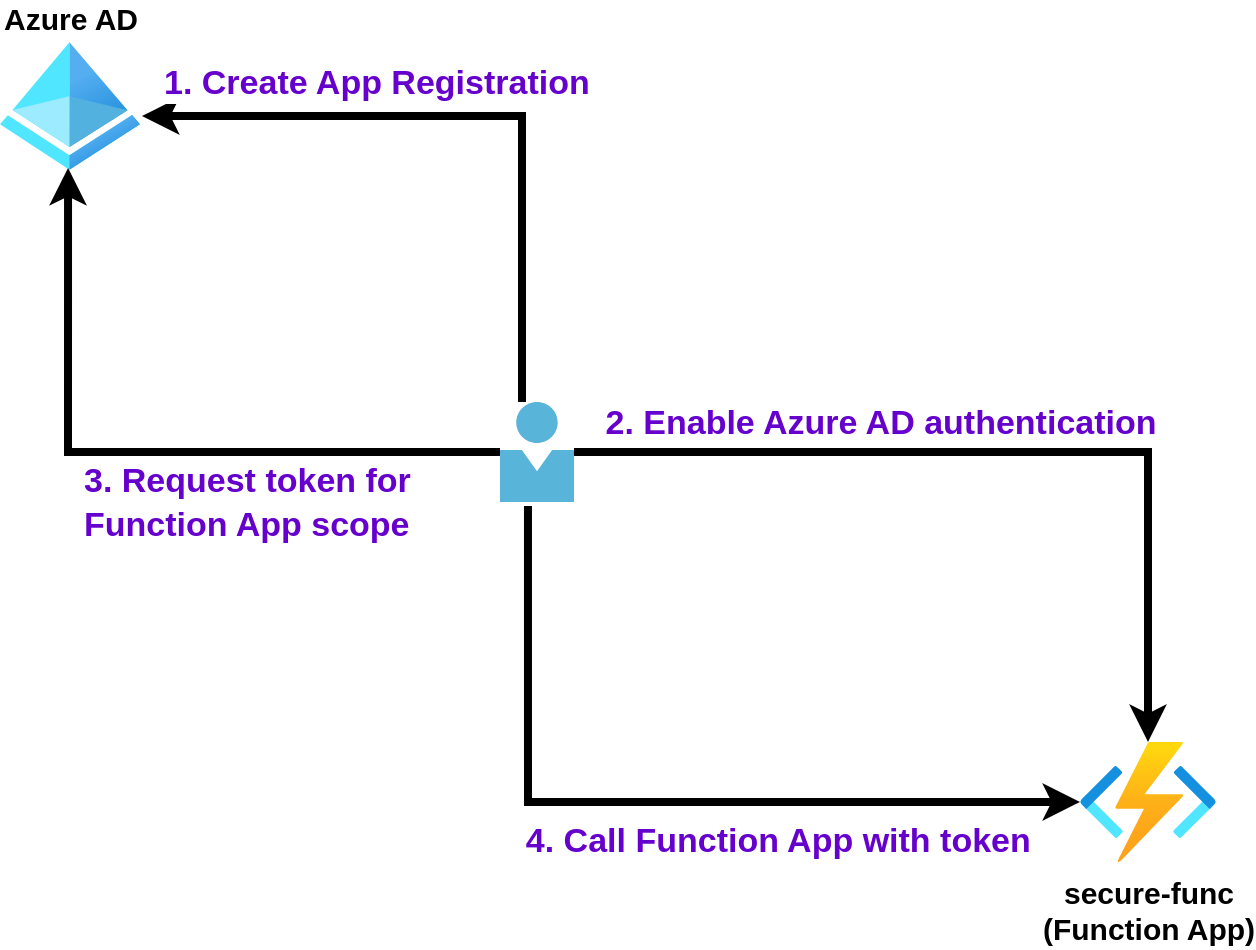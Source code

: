<mxfile version="14.6.13" type="device"><diagram id="6fQEersNXQOXcPbJ2mnc" name="Page-1"><mxGraphModel dx="1086" dy="993" grid="1" gridSize="10" guides="1" tooltips="1" connect="1" arrows="1" fold="1" page="1" pageScale="1" pageWidth="1100" pageHeight="850" math="0" shadow="0"><root><mxCell id="0"/><mxCell id="1" parent="0"/><mxCell id="P7bXTYYIyN-rjQehlfi8-3" value="Azure AD" style="aspect=fixed;html=1;points=[];align=center;image;fontSize=15;image=img/lib/azure2/identity/Azure_Active_Directory.svg;fontStyle=1;labelPosition=center;verticalLabelPosition=top;verticalAlign=bottom;" parent="1" vertex="1"><mxGeometry x="360" y="210" width="70" height="64" as="geometry"/></mxCell><mxCell id="P7bXTYYIyN-rjQehlfi8-8" value="&lt;font style=&quot;font-size: 17px&quot;&gt;2. Enable Azure AD authentication&lt;/font&gt;" style="edgeStyle=orthogonalEdgeStyle;rounded=0;orthogonalLoop=1;jettySize=auto;html=1;strokeWidth=4;fontSize=18;fontStyle=1;fontColor=#6600CC;" parent="1" source="P7bXTYYIyN-rjQehlfi8-12" target="P7bXTYYIyN-rjQehlfi8-14" edge="1"><mxGeometry x="-0.292" y="15" relative="1" as="geometry"><mxPoint as="offset"/></mxGeometry></mxCell><mxCell id="P7bXTYYIyN-rjQehlfi8-17" style="edgeStyle=orthogonalEdgeStyle;rounded=0;orthogonalLoop=1;jettySize=auto;html=1;entryDx=0;entryDy=0;entryPerimeter=0;strokeWidth=4;exitDx=0;exitDy=0;exitPerimeter=0;exitX=0.378;exitY=1.04;" parent="1" source="P7bXTYYIyN-rjQehlfi8-12" target="P7bXTYYIyN-rjQehlfi8-14" edge="1"><mxGeometry relative="1" as="geometry"><Array as="points"><mxPoint x="624" y="590"/></Array></mxGeometry></mxCell><mxCell id="P7bXTYYIyN-rjQehlfi8-19" value="4. Call Function App with token&amp;nbsp;" style="edgeLabel;html=1;align=center;verticalAlign=middle;resizable=0;points=[];fontColor=#6600CC;fontStyle=1;fontSize=17;" parent="P7bXTYYIyN-rjQehlfi8-17" vertex="1" connectable="0"><mxGeometry x="-0.06" y="3" relative="1" as="geometry"><mxPoint x="75" y="23" as="offset"/></mxGeometry></mxCell><mxCell id="P7bXTYYIyN-rjQehlfi8-12" value="" style="aspect=fixed;html=1;points=[];align=center;image;fontSize=15;image=img/lib/mscae/Person.svg;fontStyle=1" parent="1" vertex="1"><mxGeometry x="610" y="390" width="37" height="50" as="geometry"/></mxCell><mxCell id="P7bXTYYIyN-rjQehlfi8-13" value="&lt;font style=&quot;font-size: 17px&quot;&gt;1. Create App Registration&lt;/font&gt;" style="edgeStyle=orthogonalEdgeStyle;rounded=0;orthogonalLoop=1;jettySize=auto;html=1;fontSize=18;startArrow=none;startFill=0;endArrow=classic;endFill=1;strokeWidth=4;fontStyle=1;fontColor=#6600CC;entryDx=0;entryDy=0;entryPerimeter=0;align=left;exitDx=0;exitDy=0;exitPerimeter=0;entryX=1.014;entryY=0.578;" parent="1" source="P7bXTYYIyN-rjQehlfi8-12" target="P7bXTYYIyN-rjQehlfi8-3" edge="1"><mxGeometry x="0.946" y="-17" relative="1" as="geometry"><Array as="points"><mxPoint x="621" y="247"/></Array><mxPoint as="offset"/><mxPoint x="975" y="230" as="targetPoint"/></mxGeometry></mxCell><mxCell id="P7bXTYYIyN-rjQehlfi8-14" value="secure-func&lt;br style=&quot;font-size: 15px&quot;&gt;(Function App)" style="aspect=fixed;html=1;points=[];align=center;image;fontSize=15;image=img/lib/azure2/compute/Function_Apps.svg;fontStyle=1;labelPosition=center;verticalLabelPosition=bottom;verticalAlign=top;" parent="1" vertex="1"><mxGeometry x="900" y="560" width="68" height="60" as="geometry"/></mxCell><mxCell id="P7bXTYYIyN-rjQehlfi8-18" value="&lt;font style=&quot;font-size: 17px&quot;&gt;3. Request token for&lt;br&gt;Function App scope&lt;br&gt;&lt;/font&gt;" style="edgeStyle=orthogonalEdgeStyle;rounded=0;orthogonalLoop=1;jettySize=auto;html=1;strokeWidth=4;fontSize=18;fontStyle=1;fontColor=#6600CC;exitDx=0;exitDy=0;exitPerimeter=0;entryDx=0;entryDy=0;entryPerimeter=0;align=left;entryX=0.486;entryY=0.984;" parent="1" source="P7bXTYYIyN-rjQehlfi8-12" target="P7bXTYYIyN-rjQehlfi8-3" edge="1"><mxGeometry x="0.173" y="25" relative="1" as="geometry"><mxPoint as="offset"/><mxPoint x="577" y="584.941" as="sourcePoint"/><mxPoint x="984" y="482" as="targetPoint"/><Array as="points"><mxPoint x="394" y="415"/></Array></mxGeometry></mxCell></root></mxGraphModel></diagram></mxfile>